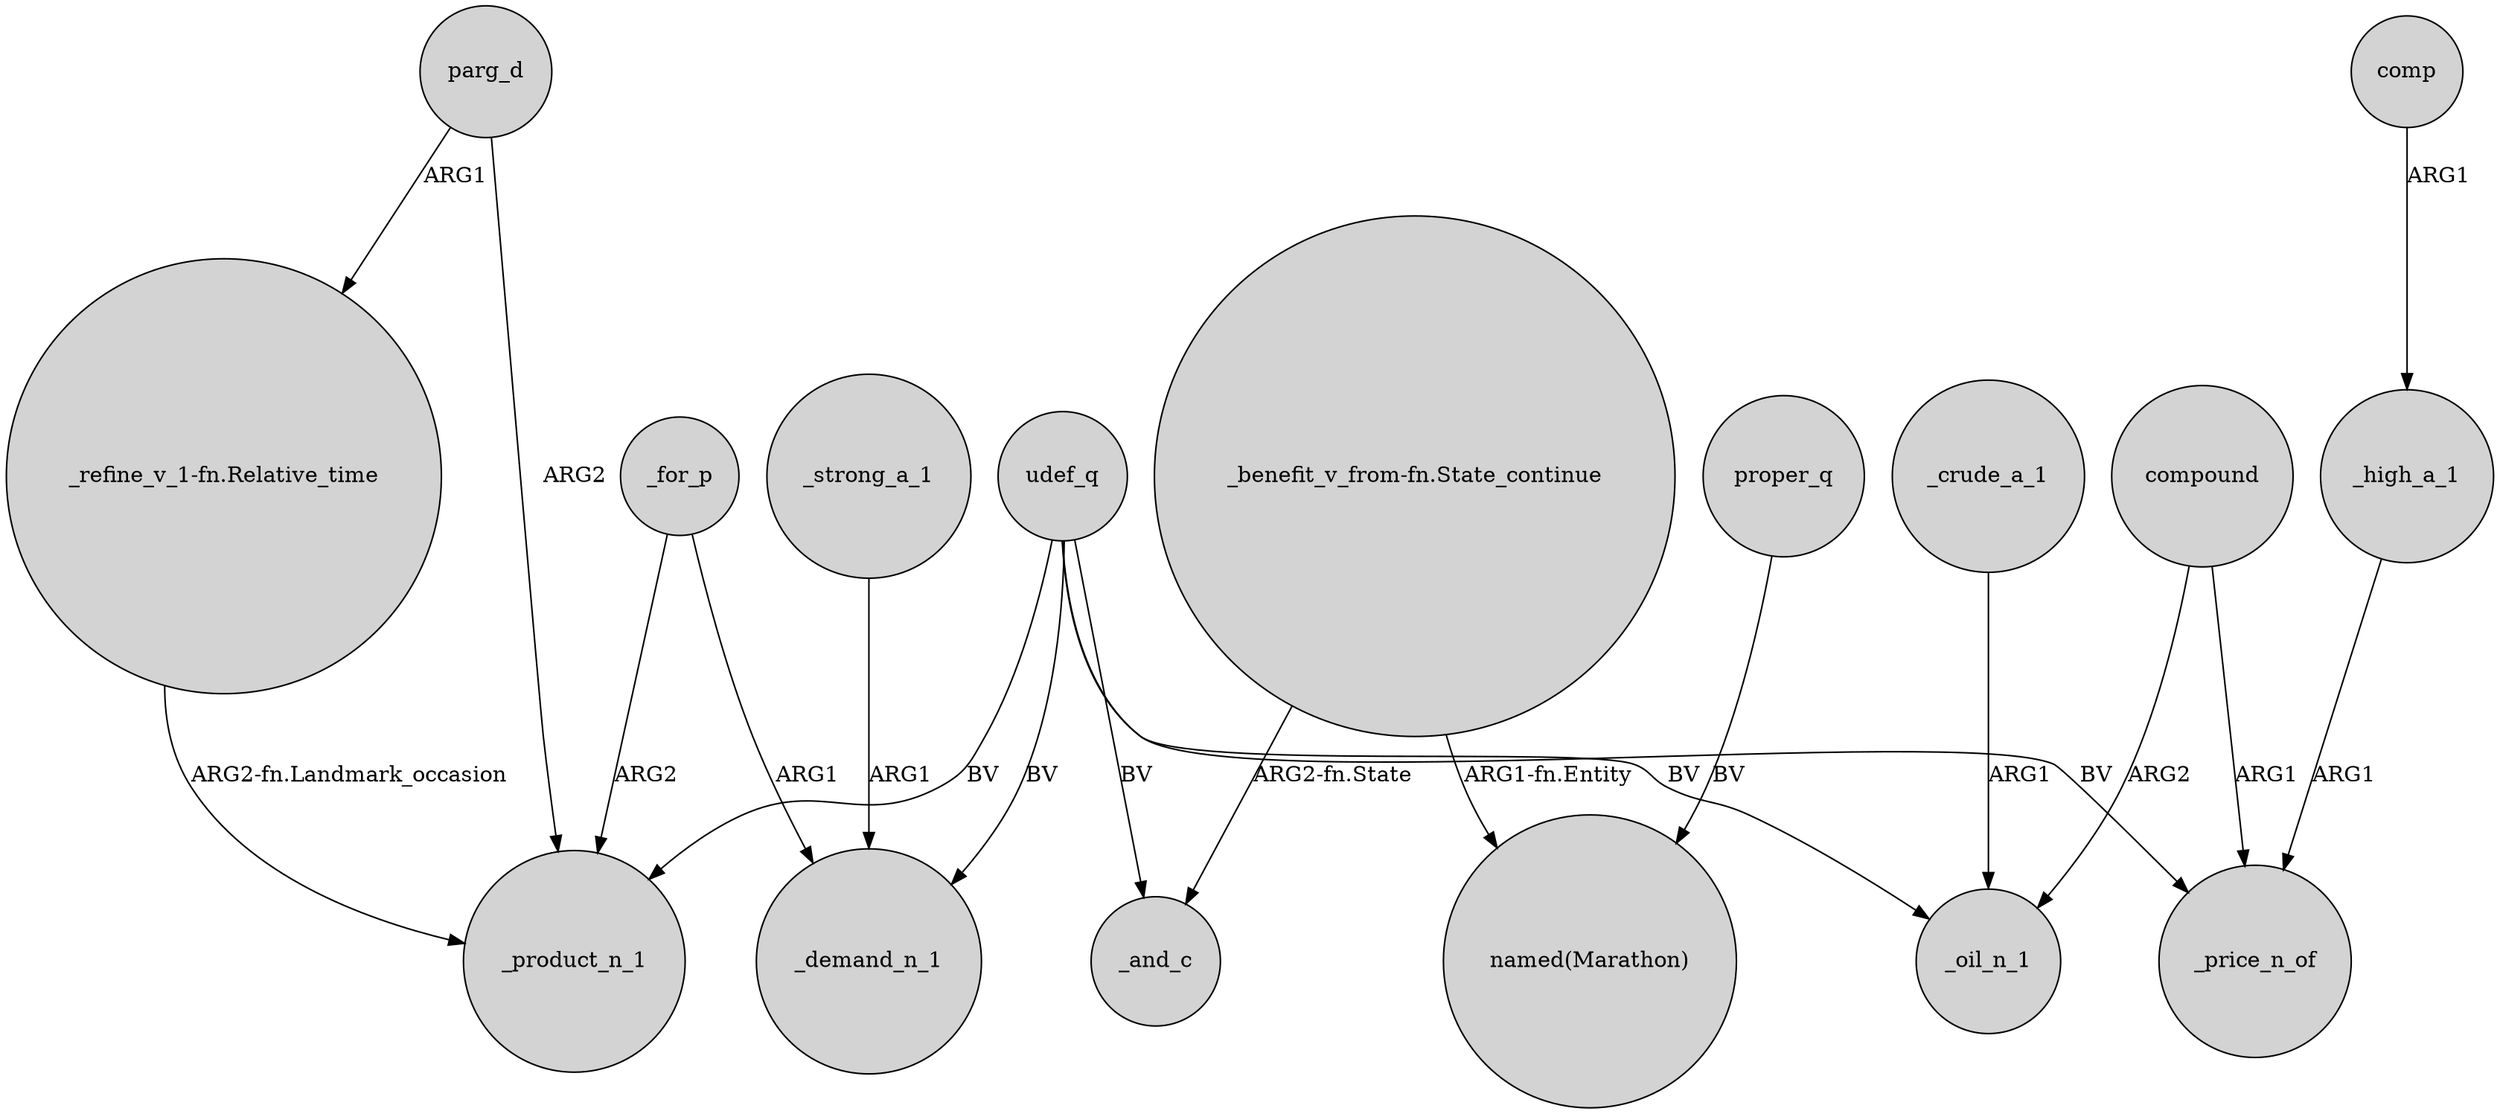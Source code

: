 digraph {
	node [shape=circle style=filled]
	parg_d -> _product_n_1 [label=ARG2]
	_for_p -> _demand_n_1 [label=ARG1]
	"_benefit_v_from-fn.State_continue" -> _and_c [label="ARG2-fn.State"]
	udef_q -> _oil_n_1 [label=BV]
	udef_q -> _price_n_of [label=BV]
	_for_p -> _product_n_1 [label=ARG2]
	udef_q -> _product_n_1 [label=BV]
	udef_q -> _and_c [label=BV]
	_strong_a_1 -> _demand_n_1 [label=ARG1]
	_high_a_1 -> _price_n_of [label=ARG1]
	proper_q -> "named(Marathon)" [label=BV]
	comp -> _high_a_1 [label=ARG1]
	"_benefit_v_from-fn.State_continue" -> "named(Marathon)" [label="ARG1-fn.Entity"]
	parg_d -> "_refine_v_1-fn.Relative_time" [label=ARG1]
	udef_q -> _demand_n_1 [label=BV]
	compound -> _oil_n_1 [label=ARG2]
	"_refine_v_1-fn.Relative_time" -> _product_n_1 [label="ARG2-fn.Landmark_occasion"]
	compound -> _price_n_of [label=ARG1]
	_crude_a_1 -> _oil_n_1 [label=ARG1]
}
